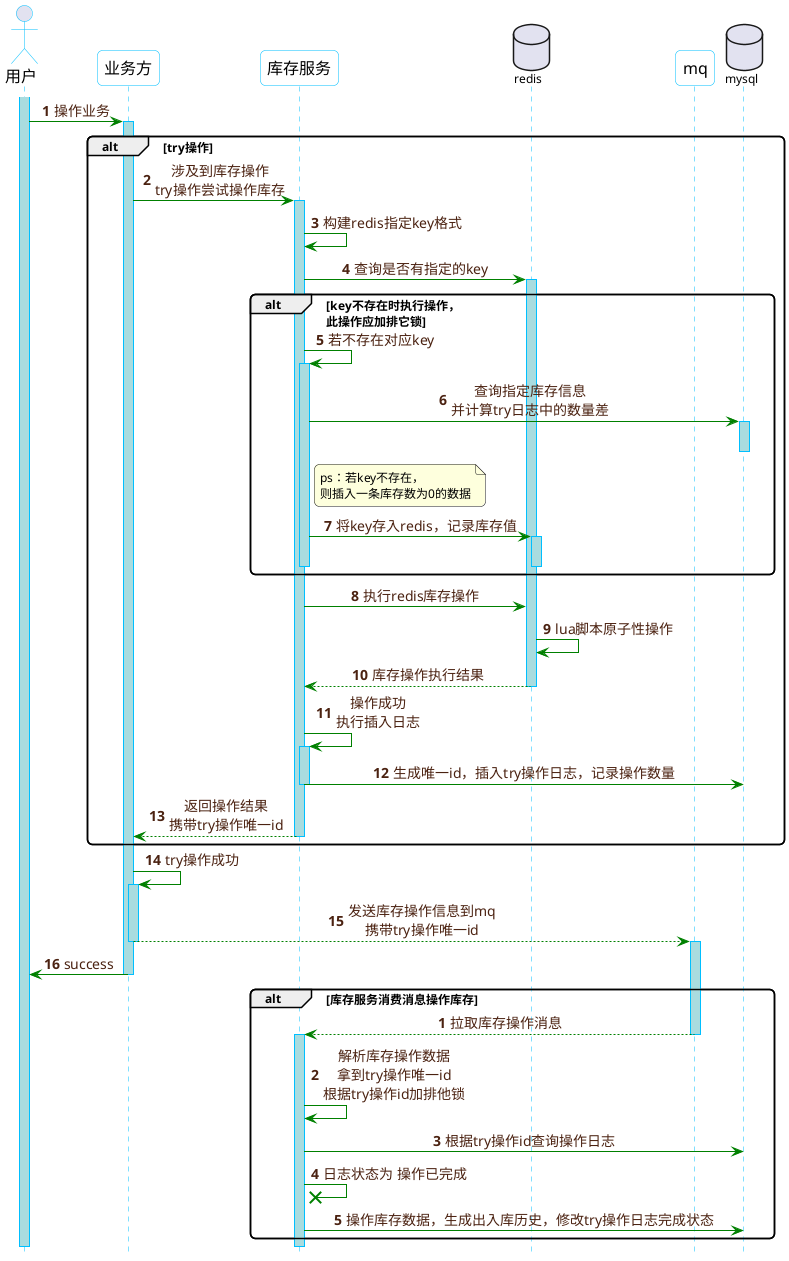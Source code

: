 @startuml
/'基础属性'/
hide footbox
'skinparam handwritten true
skinparam roundcorner 10
skinparam BoxPadding 20
skinparam shadowing false
skinparam defaultFontName Aapex
skinparam defaultFontSize 12

skinparam sequence {
/'文本对齐'/
MessageAlign center

/'动作线属性'/
ArrowColor DeepSkyBlue
ArrowFontSize 14
ArrowFontColor #4B2211

/'角色线属性'/
LifeLineBorderColor DeepSkyBlue
LifeLineBackgroundColor #A9DCDF

/'参与者属性'/
ParticipantBorderColor DeepSkyBlue
ParticipantBackgroundColor write
ParticipantFontSize 16

/'数据库标识属性'/
DatabaseBackgroundColor Green
DatabaseFontSize 16

/'box属性'/
BoxBorderColor DeepSkyBlue
BoxBackgroundColor Write
BoxFontColor Black

/'角色信息属性'/
ActorBorderColor DeepSkyBlue
ActorFontColor Black
ActorFontSize 16

}

/'角色信息'/
actor "用户" as user
participant "业务方" as business
participant "库存服务" as inventory
database "redis" as redis
participant "mq" as mq
database "mysql" as mysql

/'逻辑信息'/
autonumber
activate user
user -[#Green]> business: 操作业务

alt try操作
activate business
business -[#Green]> inventory: 涉及到库存操作\ntry操作尝试操作库存
activate inventory

inventory -[#Green]> inventory: 构建redis指定key格式
inventory -[#Green]> redis: 查询是否有指定的key
activate redis
alt key不存在时执行操作，\n此操作应加排它锁
inventory -[#Green]> inventory: 若不存在对应key
activate inventory
inventory -[#Green]> mysql: 查询指定库存信息\n并计算try日志中的数量差
activate mysql
deactivate mysql
note right of inventory: ps：若key不存在，\n则插入一条库存数为0的数据
inventory -[#Green]> redis: 将key存入redis，记录库存值
activate redis
deactivate redis
deactivate inventory
end
inventory -[#Green]> redis: 执行redis库存操作
redis -[#Green]> redis: lua脚本原子性操作
return 库存操作执行结果
inventory -[#Green]> inventory: 操作成功\n执行插入日志
activate inventory
inventory -[#Green]> mysql: 生成唯一id，插入try操作日志，记录操作数量
deactivate inventory
return 返回操作结果\n携带try操作唯一id
end

business -[#Green]> business: try操作成功
activate business
business -[#Green]-> mq: 发送库存操作信息到mq\n携带try操作唯一id
deactivate business
activate mq
business -[#Green]> user: success
deactivate business
autonumber stop

/'库存消费消息操作'/
alt 库存服务消费消息操作库存
autonumber
mq -[#Green]-> inventory: 拉取库存操作消息
deactivate mq
activate inventory
inventory -[#Green]> inventory: 解析库存操作数据\n拿到try操作唯一id\n根据try操作id加排他锁
inventory -[#Green]> mysql: 根据try操作id查询操作日志
inventory -[#Green]>x inventory: 日志状态为 操作已完成
inventory -[#Green]> mysql: 操作库存数据，生成出入库历史，修改try操作日志完成状态
end

@enduml